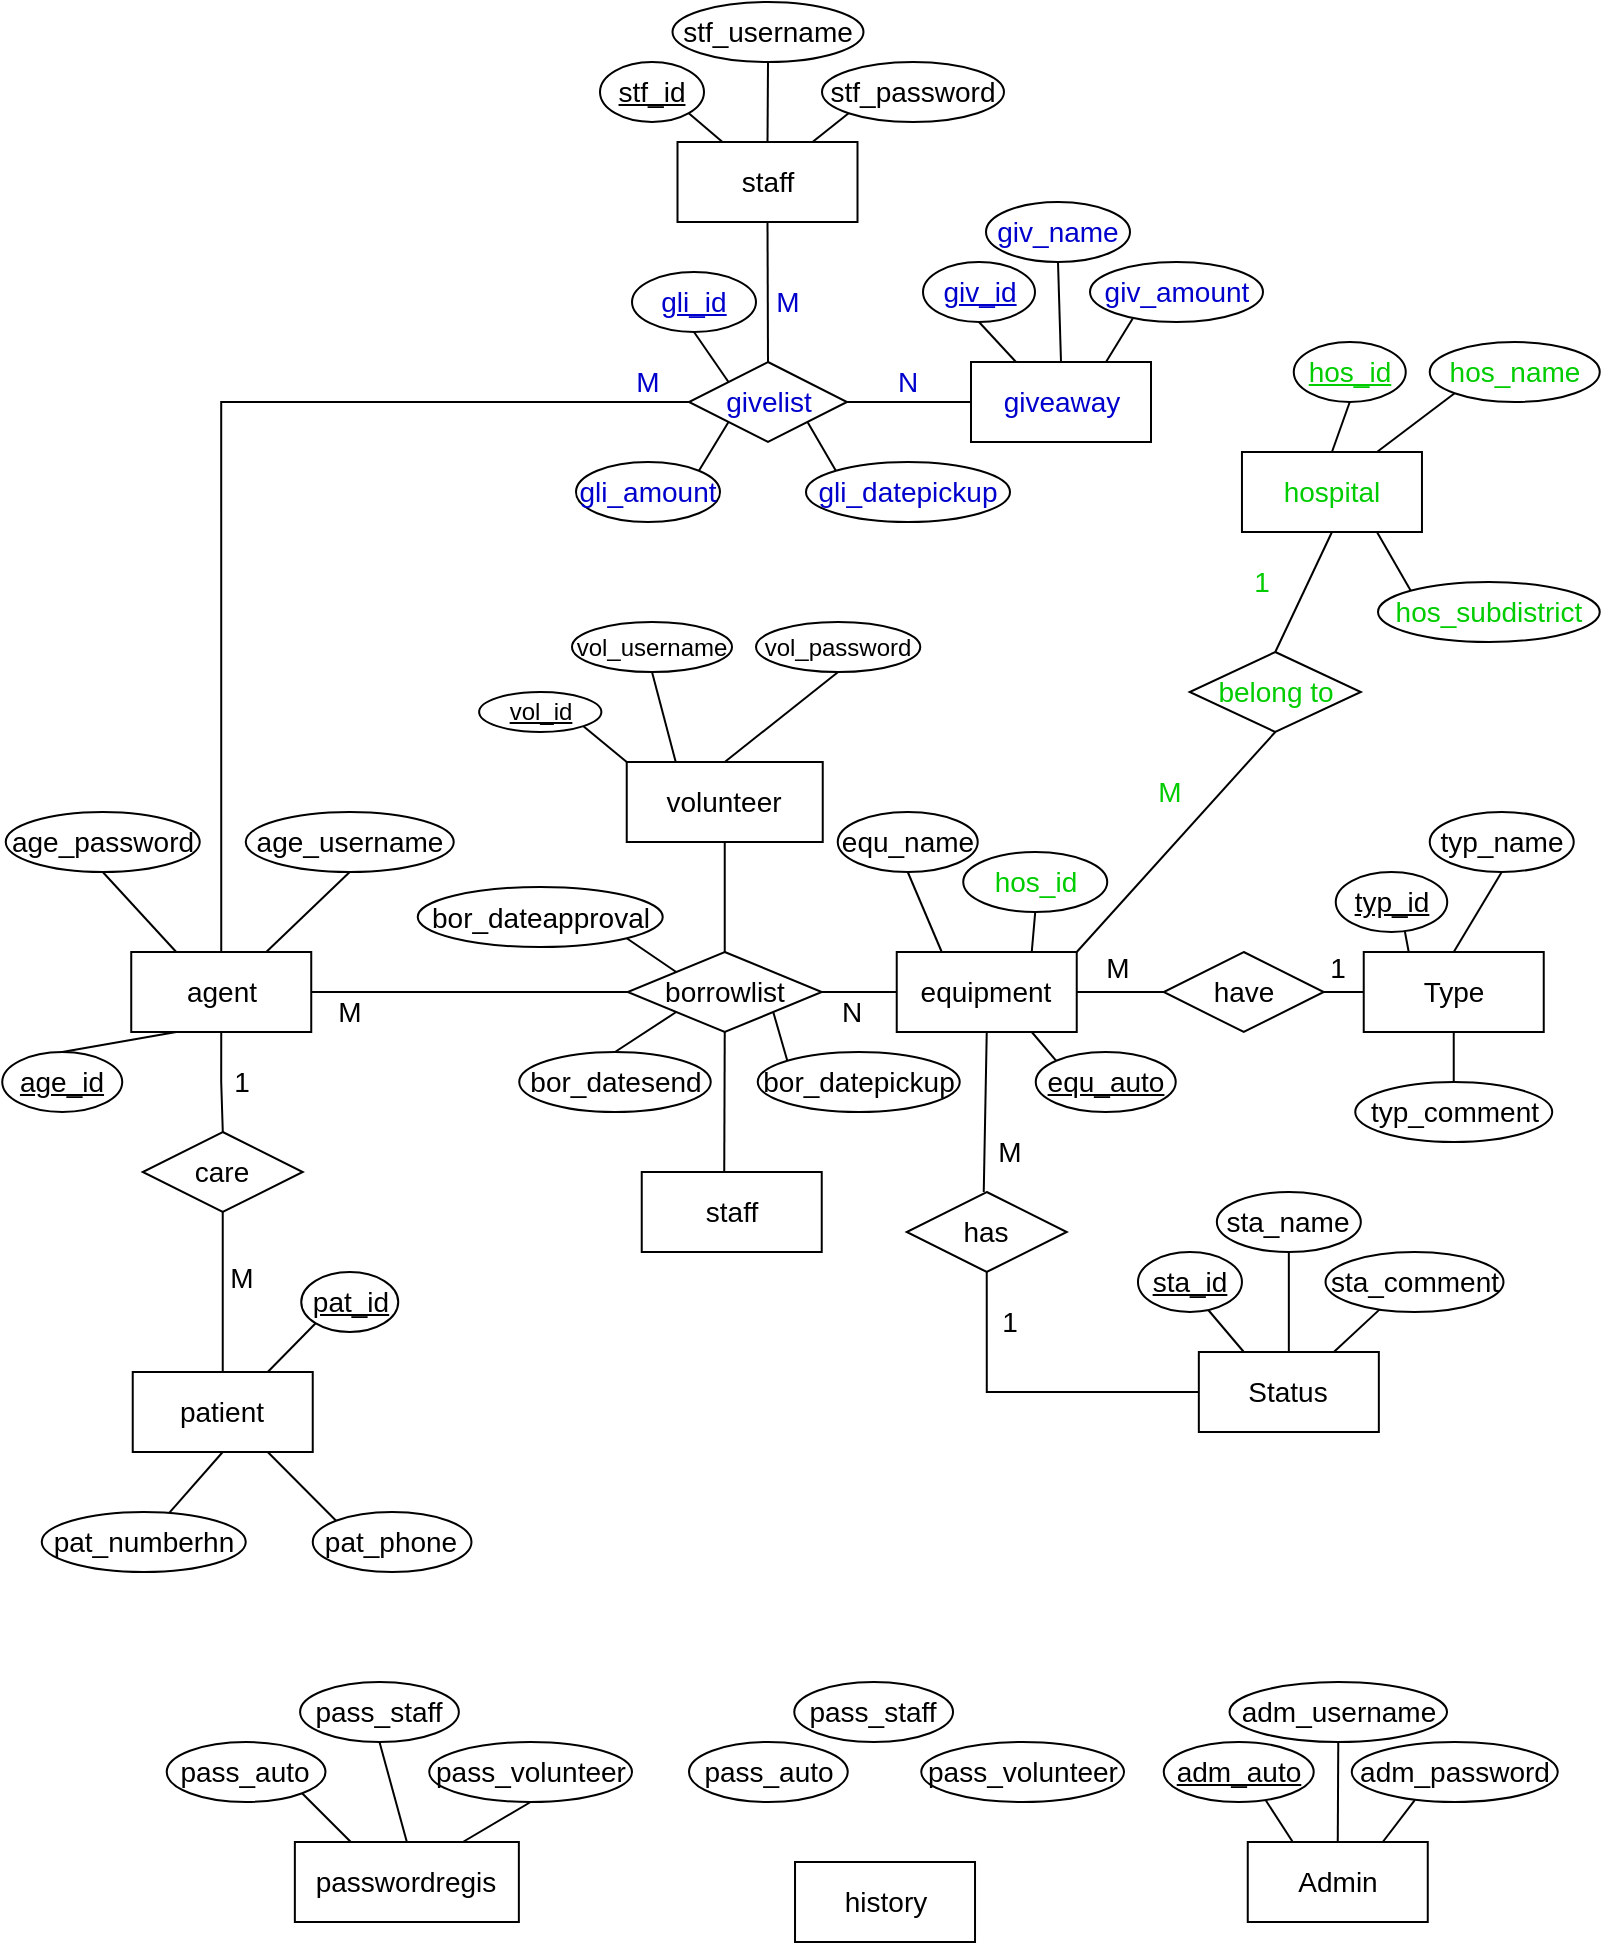 <mxfile version="26.0.6">
  <diagram name="Page-1" id="g4jFMcm0eVery6ui0c0K">
    <mxGraphModel dx="2514" dy="1354" grid="1" gridSize="10" guides="1" tooltips="1" connect="1" arrows="1" fold="1" page="1" pageScale="1" pageWidth="850" pageHeight="1100" math="0" shadow="0">
      <root>
        <mxCell id="0" />
        <mxCell id="1" parent="0" />
        <mxCell id="QGnAQyisiJ7Ppkhib9Jt-1" style="rounded=0;orthogonalLoop=1;jettySize=auto;html=1;exitX=0.75;exitY=1;exitDx=0;exitDy=0;entryX=0;entryY=0;entryDx=0;entryDy=0;endArrow=none;endFill=0;" edge="1" parent="1" source="QGnAQyisiJ7Ppkhib9Jt-3" target="QGnAQyisiJ7Ppkhib9Jt-78">
          <mxGeometry relative="1" as="geometry" />
        </mxCell>
        <mxCell id="QGnAQyisiJ7Ppkhib9Jt-2" style="rounded=0;orthogonalLoop=1;jettySize=auto;html=1;exitX=0.5;exitY=1;exitDx=0;exitDy=0;endArrow=none;endFill=0;" edge="1" parent="1" source="QGnAQyisiJ7Ppkhib9Jt-3" target="QGnAQyisiJ7Ppkhib9Jt-75">
          <mxGeometry relative="1" as="geometry" />
        </mxCell>
        <mxCell id="QGnAQyisiJ7Ppkhib9Jt-3" value="&lt;div style=&quot;font-size: 14px;&quot;&gt;&lt;font style=&quot;font-size: 14px;&quot;&gt;patient&lt;/font&gt;&lt;/div&gt;" style="rounded=0;whiteSpace=wrap;html=1;fontSize=14;" vertex="1" parent="1">
          <mxGeometry x="90.37" y="725" width="90" height="40" as="geometry" />
        </mxCell>
        <mxCell id="QGnAQyisiJ7Ppkhib9Jt-4" style="edgeStyle=orthogonalEdgeStyle;rounded=0;orthogonalLoop=1;jettySize=auto;html=1;exitX=0.5;exitY=1;exitDx=0;exitDy=0;endArrow=none;endFill=0;" edge="1" parent="1" source="QGnAQyisiJ7Ppkhib9Jt-5" target="QGnAQyisiJ7Ppkhib9Jt-7">
          <mxGeometry relative="1" as="geometry" />
        </mxCell>
        <mxCell id="QGnAQyisiJ7Ppkhib9Jt-5" value="&lt;div style=&quot;font-size: 14px;&quot;&gt;&lt;font style=&quot;font-size: 14px;&quot;&gt;agent&lt;/font&gt;&lt;/div&gt;" style="rounded=0;whiteSpace=wrap;html=1;fontSize=14;" vertex="1" parent="1">
          <mxGeometry x="89.62" y="515" width="90" height="40" as="geometry" />
        </mxCell>
        <mxCell id="QGnAQyisiJ7Ppkhib9Jt-6" style="edgeStyle=orthogonalEdgeStyle;rounded=0;orthogonalLoop=1;jettySize=auto;html=1;exitX=0.5;exitY=1;exitDx=0;exitDy=0;entryX=0.5;entryY=0;entryDx=0;entryDy=0;endArrow=none;endFill=0;" edge="1" parent="1" source="QGnAQyisiJ7Ppkhib9Jt-7" target="QGnAQyisiJ7Ppkhib9Jt-3">
          <mxGeometry relative="1" as="geometry" />
        </mxCell>
        <mxCell id="QGnAQyisiJ7Ppkhib9Jt-7" value="&lt;font style=&quot;font-size: 14px;&quot;&gt;care&lt;/font&gt;" style="rhombus;whiteSpace=wrap;html=1;fontSize=14;" vertex="1" parent="1">
          <mxGeometry x="95.37" y="605" width="80" height="40" as="geometry" />
        </mxCell>
        <mxCell id="QGnAQyisiJ7Ppkhib9Jt-8" value="&lt;div style=&quot;font-size: 14px;&quot;&gt;&lt;font style=&quot;font-size: 14px;&quot;&gt;equipment&lt;/font&gt;&lt;/div&gt;" style="rounded=0;whiteSpace=wrap;html=1;fontSize=14;" vertex="1" parent="1">
          <mxGeometry x="472.37" y="515" width="90" height="40" as="geometry" />
        </mxCell>
        <mxCell id="QGnAQyisiJ7Ppkhib9Jt-9" style="edgeStyle=orthogonalEdgeStyle;rounded=0;orthogonalLoop=1;jettySize=auto;html=1;exitX=0.5;exitY=0;exitDx=0;exitDy=0;endArrow=none;endFill=0;" edge="1" parent="1" source="QGnAQyisiJ7Ppkhib9Jt-10" target="QGnAQyisiJ7Ppkhib9Jt-110">
          <mxGeometry relative="1" as="geometry" />
        </mxCell>
        <mxCell id="QGnAQyisiJ7Ppkhib9Jt-10" value="borrowlist" style="rhombus;whiteSpace=wrap;html=1;fontSize=14;" vertex="1" parent="1">
          <mxGeometry x="337.87" y="515" width="97" height="40" as="geometry" />
        </mxCell>
        <mxCell id="QGnAQyisiJ7Ppkhib9Jt-11" value="" style="endArrow=none;html=1;rounded=0;exitX=1;exitY=0.5;exitDx=0;exitDy=0;endFill=0;entryX=0;entryY=0.5;entryDx=0;entryDy=0;fontSize=14;" edge="1" parent="1" source="QGnAQyisiJ7Ppkhib9Jt-5" target="QGnAQyisiJ7Ppkhib9Jt-10">
          <mxGeometry width="50" height="50" relative="1" as="geometry">
            <mxPoint x="554.87" y="545" as="sourcePoint" />
            <mxPoint x="326.87" y="535" as="targetPoint" />
          </mxGeometry>
        </mxCell>
        <mxCell id="QGnAQyisiJ7Ppkhib9Jt-12" value="" style="endArrow=none;html=1;rounded=0;exitX=1;exitY=0.5;exitDx=0;exitDy=0;entryX=0;entryY=0.5;entryDx=0;entryDy=0;fontSize=14;" edge="1" parent="1" source="QGnAQyisiJ7Ppkhib9Jt-10" target="QGnAQyisiJ7Ppkhib9Jt-8">
          <mxGeometry width="50" height="50" relative="1" as="geometry">
            <mxPoint x="484.87" y="545" as="sourcePoint" />
            <mxPoint x="534.87" y="495" as="targetPoint" />
          </mxGeometry>
        </mxCell>
        <mxCell id="QGnAQyisiJ7Ppkhib9Jt-13" value="&lt;font style=&quot;font-size: 14px;&quot;&gt;have&lt;/font&gt;" style="rhombus;whiteSpace=wrap;html=1;fontSize=14;" vertex="1" parent="1">
          <mxGeometry x="605.87" y="515" width="80" height="40" as="geometry" />
        </mxCell>
        <mxCell id="QGnAQyisiJ7Ppkhib9Jt-14" value="&lt;font style=&quot;font-size: 14px;&quot;&gt;Type&lt;/font&gt;" style="rounded=0;whiteSpace=wrap;html=1;fontSize=14;" vertex="1" parent="1">
          <mxGeometry x="705.87" y="515" width="90" height="40" as="geometry" />
        </mxCell>
        <mxCell id="QGnAQyisiJ7Ppkhib9Jt-15" value="" style="endArrow=none;html=1;rounded=0;exitX=1;exitY=0.5;exitDx=0;exitDy=0;entryX=0;entryY=0.5;entryDx=0;entryDy=0;fontSize=14;" edge="1" parent="1" source="QGnAQyisiJ7Ppkhib9Jt-8" target="QGnAQyisiJ7Ppkhib9Jt-13">
          <mxGeometry width="50" height="50" relative="1" as="geometry">
            <mxPoint x="854.87" y="615" as="sourcePoint" />
            <mxPoint x="904.87" y="565" as="targetPoint" />
          </mxGeometry>
        </mxCell>
        <mxCell id="QGnAQyisiJ7Ppkhib9Jt-16" value="&lt;font style=&quot;font-size: 14px;&quot;&gt;Status&lt;/font&gt;" style="rounded=0;whiteSpace=wrap;html=1;fontSize=14;" vertex="1" parent="1">
          <mxGeometry x="623.42" y="715" width="90" height="40" as="geometry" />
        </mxCell>
        <mxCell id="QGnAQyisiJ7Ppkhib9Jt-17" value="&lt;div style=&quot;font-size: 14px;&quot;&gt;&lt;font style=&quot;font-size: 14px;&quot;&gt;history&lt;/font&gt;&lt;/div&gt;" style="rounded=0;whiteSpace=wrap;html=1;fontSize=14;" vertex="1" parent="1">
          <mxGeometry x="421.51" y="970" width="90" height="40" as="geometry" />
        </mxCell>
        <mxCell id="QGnAQyisiJ7Ppkhib9Jt-18" value="" style="endArrow=none;html=1;rounded=0;entryX=0;entryY=0.5;entryDx=0;entryDy=0;exitX=1;exitY=0.5;exitDx=0;exitDy=0;fontSize=14;" edge="1" parent="1" source="QGnAQyisiJ7Ppkhib9Jt-13" target="QGnAQyisiJ7Ppkhib9Jt-14">
          <mxGeometry width="50" height="50" relative="1" as="geometry">
            <mxPoint x="692.87" y="532.5" as="sourcePoint" />
            <mxPoint x="732.87" y="602.5" as="targetPoint" />
          </mxGeometry>
        </mxCell>
        <mxCell id="QGnAQyisiJ7Ppkhib9Jt-19" value="M" style="text;html=1;align=center;verticalAlign=middle;whiteSpace=wrap;rounded=0;fontSize=14;" vertex="1" parent="1">
          <mxGeometry x="134.87" y="665" width="20" height="25" as="geometry" />
        </mxCell>
        <mxCell id="QGnAQyisiJ7Ppkhib9Jt-20" value="1" style="text;html=1;align=center;verticalAlign=middle;whiteSpace=wrap;rounded=0;fontSize=14;" vertex="1" parent="1">
          <mxGeometry x="134.87" y="570" width="20" height="20" as="geometry" />
        </mxCell>
        <mxCell id="QGnAQyisiJ7Ppkhib9Jt-21" value="M" style="text;html=1;align=center;verticalAlign=middle;whiteSpace=wrap;rounded=0;fontSize=14;" vertex="1" parent="1">
          <mxGeometry x="188.87" y="535" width="20" height="20" as="geometry" />
        </mxCell>
        <mxCell id="QGnAQyisiJ7Ppkhib9Jt-22" value="N" style="text;html=1;align=center;verticalAlign=middle;whiteSpace=wrap;rounded=0;fontSize=14;" vertex="1" parent="1">
          <mxGeometry x="439.87" y="535" width="20" height="20" as="geometry" />
        </mxCell>
        <mxCell id="QGnAQyisiJ7Ppkhib9Jt-23" value="M" style="text;html=1;align=center;verticalAlign=middle;whiteSpace=wrap;rounded=0;fontSize=14;fontColor=#0000CC;" vertex="1" parent="1">
          <mxGeometry x="408" y="180" width="20" height="20" as="geometry" />
        </mxCell>
        <mxCell id="QGnAQyisiJ7Ppkhib9Jt-24" value="M" style="text;html=1;align=center;verticalAlign=middle;whiteSpace=wrap;rounded=0;fontSize=14;" vertex="1" parent="1">
          <mxGeometry x="572.87" y="512.5" width="20" height="20" as="geometry" />
        </mxCell>
        <mxCell id="QGnAQyisiJ7Ppkhib9Jt-25" value="1" style="text;html=1;align=center;verticalAlign=middle;whiteSpace=wrap;rounded=0;fontSize=14;" vertex="1" parent="1">
          <mxGeometry x="682.87" y="512.5" width="20" height="20" as="geometry" />
        </mxCell>
        <mxCell id="QGnAQyisiJ7Ppkhib9Jt-26" value="" style="endArrow=none;html=1;rounded=0;exitX=0.75;exitY=0;exitDx=0;exitDy=0;entryX=0.5;entryY=1;entryDx=0;entryDy=0;fontSize=14;" edge="1" parent="1" source="QGnAQyisiJ7Ppkhib9Jt-5" target="QGnAQyisiJ7Ppkhib9Jt-48">
          <mxGeometry width="50" height="50" relative="1" as="geometry">
            <mxPoint x="271.87" y="555" as="sourcePoint" />
            <mxPoint x="86.87" y="395" as="targetPoint" />
          </mxGeometry>
        </mxCell>
        <mxCell id="QGnAQyisiJ7Ppkhib9Jt-27" value="" style="endArrow=none;html=1;rounded=0;exitX=0.75;exitY=1;exitDx=0;exitDy=0;entryX=0;entryY=0;entryDx=0;entryDy=0;fontSize=14;" edge="1" parent="1" source="QGnAQyisiJ7Ppkhib9Jt-8" target="QGnAQyisiJ7Ppkhib9Jt-97">
          <mxGeometry width="50" height="50" relative="1" as="geometry">
            <mxPoint x="574.87" y="535" as="sourcePoint" />
            <mxPoint x="477.62" y="490.55" as="targetPoint" />
          </mxGeometry>
        </mxCell>
        <mxCell id="QGnAQyisiJ7Ppkhib9Jt-28" value="" style="endArrow=none;html=1;rounded=0;exitX=0.25;exitY=0;exitDx=0;exitDy=0;entryX=0.619;entryY=0.984;entryDx=0;entryDy=0;entryPerimeter=0;fontSize=14;" edge="1" parent="1" source="QGnAQyisiJ7Ppkhib9Jt-14" target="QGnAQyisiJ7Ppkhib9Jt-67">
          <mxGeometry width="50" height="50" relative="1" as="geometry">
            <mxPoint x="594.87" y="512.5" as="sourcePoint" />
            <mxPoint x="719.87" y="442.5" as="targetPoint" />
          </mxGeometry>
        </mxCell>
        <mxCell id="QGnAQyisiJ7Ppkhib9Jt-29" value="" style="endArrow=none;html=1;rounded=0;exitX=0.5;exitY=1;exitDx=0;exitDy=0;entryX=0.5;entryY=0;entryDx=0;entryDy=0;fontSize=14;" edge="1" parent="1" source="QGnAQyisiJ7Ppkhib9Jt-14" target="QGnAQyisiJ7Ppkhib9Jt-68">
          <mxGeometry width="50" height="50" relative="1" as="geometry">
            <mxPoint x="597.87" y="552.5" as="sourcePoint" />
            <mxPoint x="797.87" y="452.5" as="targetPoint" />
          </mxGeometry>
        </mxCell>
        <mxCell id="QGnAQyisiJ7Ppkhib9Jt-30" value="" style="endArrow=none;html=1;rounded=0;exitX=0.25;exitY=0;exitDx=0;exitDy=0;entryX=0.676;entryY=0.967;entryDx=0;entryDy=0;entryPerimeter=0;fontSize=14;" edge="1" parent="1" source="QGnAQyisiJ7Ppkhib9Jt-16" target="QGnAQyisiJ7Ppkhib9Jt-71">
          <mxGeometry width="50" height="50" relative="1" as="geometry">
            <mxPoint x="487.98" y="545" as="sourcePoint" />
            <mxPoint x="622.98" y="615" as="targetPoint" />
          </mxGeometry>
        </mxCell>
        <mxCell id="QGnAQyisiJ7Ppkhib9Jt-31" value="&lt;div style=&quot;font-size: 14px;&quot;&gt;&lt;font style=&quot;font-size: 14px;&quot;&gt;giveaway&lt;/font&gt;&lt;/div&gt;" style="rounded=0;whiteSpace=wrap;html=1;fontSize=14;fontColor=#0000CC;" vertex="1" parent="1">
          <mxGeometry x="509.5" y="220" width="90" height="40" as="geometry" />
        </mxCell>
        <mxCell id="QGnAQyisiJ7Ppkhib9Jt-32" value="givelist" style="rhombus;whiteSpace=wrap;html=1;fontSize=14;fontColor=#0000CC;" vertex="1" parent="1">
          <mxGeometry x="368.5" y="220" width="79" height="40" as="geometry" />
        </mxCell>
        <mxCell id="QGnAQyisiJ7Ppkhib9Jt-33" value="" style="endArrow=none;html=1;rounded=0;entryX=0;entryY=0.5;entryDx=0;entryDy=0;exitX=1;exitY=0.5;exitDx=0;exitDy=0;fontSize=14;fontColor=#0000CC;" edge="1" parent="1" source="QGnAQyisiJ7Ppkhib9Jt-32" target="QGnAQyisiJ7Ppkhib9Jt-31">
          <mxGeometry width="50" height="50" relative="1" as="geometry">
            <mxPoint x="398" y="410" as="sourcePoint" />
            <mxPoint x="448" y="360" as="targetPoint" />
          </mxGeometry>
        </mxCell>
        <mxCell id="QGnAQyisiJ7Ppkhib9Jt-34" value="" style="endArrow=none;html=1;rounded=0;exitX=0.5;exitY=0;exitDx=0;exitDy=0;entryX=0;entryY=0.5;entryDx=0;entryDy=0;edgeStyle=orthogonalEdgeStyle;fontSize=14;fontColor=#0000FF;" edge="1" parent="1" source="QGnAQyisiJ7Ppkhib9Jt-5" target="QGnAQyisiJ7Ppkhib9Jt-32">
          <mxGeometry width="50" height="50" relative="1" as="geometry">
            <mxPoint x="428" y="400" as="sourcePoint" />
            <mxPoint x="478" y="350" as="targetPoint" />
          </mxGeometry>
        </mxCell>
        <mxCell id="QGnAQyisiJ7Ppkhib9Jt-35" value="M" style="text;html=1;align=center;verticalAlign=middle;whiteSpace=wrap;rounded=0;fontSize=14;fontColor=#0000CC;" vertex="1" parent="1">
          <mxGeometry x="338" y="220" width="20" height="20" as="geometry" />
        </mxCell>
        <mxCell id="QGnAQyisiJ7Ppkhib9Jt-36" value="N" style="text;html=1;align=center;verticalAlign=middle;whiteSpace=wrap;rounded=0;fontSize=14;fontColor=#0000CC;" vertex="1" parent="1">
          <mxGeometry x="468" y="220" width="20" height="20" as="geometry" />
        </mxCell>
        <mxCell id="QGnAQyisiJ7Ppkhib9Jt-37" value="" style="endArrow=none;html=1;rounded=0;entryX=0.309;entryY=0.944;entryDx=0;entryDy=0;entryPerimeter=0;exitX=0.75;exitY=0;exitDx=0;exitDy=0;fontSize=14;" edge="1" parent="1" source="QGnAQyisiJ7Ppkhib9Jt-16" target="QGnAQyisiJ7Ppkhib9Jt-72">
          <mxGeometry width="50" height="50" relative="1" as="geometry">
            <mxPoint x="697.98" y="655" as="sourcePoint" />
            <mxPoint x="712.98" y="615" as="targetPoint" />
          </mxGeometry>
        </mxCell>
        <mxCell id="QGnAQyisiJ7Ppkhib9Jt-38" value="" style="endArrow=none;html=1;rounded=0;exitX=0.25;exitY=0;exitDx=0;exitDy=0;entryX=0.5;entryY=1;entryDx=0;entryDy=0;fontSize=14;fontColor=#0000CC;" edge="1" parent="1" source="QGnAQyisiJ7Ppkhib9Jt-31" target="QGnAQyisiJ7Ppkhib9Jt-52">
          <mxGeometry width="50" height="50" relative="1" as="geometry">
            <mxPoint x="557" y="350" as="sourcePoint" />
            <mxPoint x="558.5" y="190" as="targetPoint" />
          </mxGeometry>
        </mxCell>
        <mxCell id="QGnAQyisiJ7Ppkhib9Jt-39" value="" style="endArrow=none;html=1;rounded=0;exitX=0.75;exitY=0;exitDx=0;exitDy=0;entryX=0.247;entryY=0.942;entryDx=0;entryDy=0;entryPerimeter=0;fontSize=14;fontColor=#0000CC;" edge="1" parent="1" source="QGnAQyisiJ7Ppkhib9Jt-31" target="QGnAQyisiJ7Ppkhib9Jt-51">
          <mxGeometry width="50" height="50" relative="1" as="geometry">
            <mxPoint x="590.5" y="220" as="sourcePoint" />
            <mxPoint x="660.5" y="180" as="targetPoint" />
          </mxGeometry>
        </mxCell>
        <mxCell id="QGnAQyisiJ7Ppkhib9Jt-40" value="&lt;div style=&quot;font-size: 14px;&quot;&gt;&lt;font style=&quot;font-size: 14px;&quot;&gt;Admin&lt;/font&gt;&lt;/div&gt;" style="rounded=0;whiteSpace=wrap;html=1;fontSize=14;" vertex="1" parent="1">
          <mxGeometry x="647.88" y="960" width="90" height="40" as="geometry" />
        </mxCell>
        <mxCell id="QGnAQyisiJ7Ppkhib9Jt-41" value="&lt;div style=&quot;font-size: 14px;&quot;&gt;&lt;font style=&quot;font-size: 14px;&quot;&gt;staff&lt;/font&gt;&lt;/div&gt;" style="rounded=0;whiteSpace=wrap;html=1;fontSize=14;" vertex="1" parent="1">
          <mxGeometry x="362.75" y="110" width="90" height="40" as="geometry" />
        </mxCell>
        <mxCell id="QGnAQyisiJ7Ppkhib9Jt-42" value="" style="endArrow=none;html=1;rounded=0;exitX=0.5;exitY=0;exitDx=0;exitDy=0;entryX=0.5;entryY=1;entryDx=0;entryDy=0;fontSize=14;" edge="1" parent="1" source="QGnAQyisiJ7Ppkhib9Jt-32" target="QGnAQyisiJ7Ppkhib9Jt-41">
          <mxGeometry width="50" height="50" relative="1" as="geometry">
            <mxPoint x="418" y="330" as="sourcePoint" />
            <mxPoint x="468" y="280" as="targetPoint" />
          </mxGeometry>
        </mxCell>
        <mxCell id="QGnAQyisiJ7Ppkhib9Jt-43" value="&lt;font style=&quot;font-size: 14px;&quot;&gt;has&lt;/font&gt;" style="rhombus;whiteSpace=wrap;html=1;fontSize=14;" vertex="1" parent="1">
          <mxGeometry x="477.37" y="635" width="80" height="40" as="geometry" />
        </mxCell>
        <mxCell id="QGnAQyisiJ7Ppkhib9Jt-44" value="" style="endArrow=none;html=1;rounded=0;exitX=0.5;exitY=1;exitDx=0;exitDy=0;entryX=0.5;entryY=0;entryDx=0;entryDy=0;fontSize=14;" edge="1" parent="1" source="QGnAQyisiJ7Ppkhib9Jt-8">
          <mxGeometry width="50" height="50" relative="1" as="geometry">
            <mxPoint x="434.87" y="655" as="sourcePoint" />
            <mxPoint x="515.87" y="635" as="targetPoint" />
          </mxGeometry>
        </mxCell>
        <mxCell id="QGnAQyisiJ7Ppkhib9Jt-45" value="" style="endArrow=none;html=1;rounded=0;exitX=0.5;exitY=1;exitDx=0;exitDy=0;entryX=0;entryY=0.5;entryDx=0;entryDy=0;edgeStyle=orthogonalEdgeStyle;fontSize=14;" edge="1" parent="1" source="QGnAQyisiJ7Ppkhib9Jt-43" target="QGnAQyisiJ7Ppkhib9Jt-16">
          <mxGeometry width="50" height="50" relative="1" as="geometry">
            <mxPoint x="471.87" y="645" as="sourcePoint" />
            <mxPoint x="521.87" y="595" as="targetPoint" />
          </mxGeometry>
        </mxCell>
        <mxCell id="QGnAQyisiJ7Ppkhib9Jt-46" value="M" style="text;html=1;align=center;verticalAlign=middle;whiteSpace=wrap;rounded=0;fontSize=14;" vertex="1" parent="1">
          <mxGeometry x="518.87" y="605" width="20" height="20" as="geometry" />
        </mxCell>
        <mxCell id="QGnAQyisiJ7Ppkhib9Jt-47" value="1" style="text;html=1;align=center;verticalAlign=middle;whiteSpace=wrap;rounded=0;fontSize=14;" vertex="1" parent="1">
          <mxGeometry x="518.87" y="690" width="20" height="20" as="geometry" />
        </mxCell>
        <mxCell id="QGnAQyisiJ7Ppkhib9Jt-48" value="&lt;font style=&quot;font-size: 14px;&quot;&gt;age_username&lt;/font&gt;" style="ellipse;whiteSpace=wrap;html=1;fontSize=14;" vertex="1" parent="1">
          <mxGeometry x="146.87" y="445" width="104" height="30" as="geometry" />
        </mxCell>
        <mxCell id="QGnAQyisiJ7Ppkhib9Jt-49" style="rounded=0;orthogonalLoop=1;jettySize=auto;html=1;exitX=0.5;exitY=0;exitDx=0;exitDy=0;entryX=0.25;entryY=1;entryDx=0;entryDy=0;endArrow=none;endFill=0;" edge="1" parent="1" source="QGnAQyisiJ7Ppkhib9Jt-50" target="QGnAQyisiJ7Ppkhib9Jt-5">
          <mxGeometry relative="1" as="geometry" />
        </mxCell>
        <mxCell id="QGnAQyisiJ7Ppkhib9Jt-50" value="&lt;font style=&quot;font-size: 14px;&quot;&gt;&lt;u&gt;age_id&lt;/u&gt;&lt;/font&gt;" style="ellipse;whiteSpace=wrap;html=1;fontSize=14;" vertex="1" parent="1">
          <mxGeometry x="25.12" y="565" width="60" height="30" as="geometry" />
        </mxCell>
        <mxCell id="QGnAQyisiJ7Ppkhib9Jt-51" value="&lt;font style=&quot;font-size: 14px;&quot;&gt;giv_amount&lt;/font&gt;" style="ellipse;whiteSpace=wrap;html=1;fontSize=14;fontColor=#0000CC;" vertex="1" parent="1">
          <mxGeometry x="569" y="170" width="86.5" height="30" as="geometry" />
        </mxCell>
        <mxCell id="QGnAQyisiJ7Ppkhib9Jt-52" value="&lt;font style=&quot;font-size: 14px;&quot;&gt;&lt;u&gt;giv_id&lt;/u&gt;&lt;/font&gt;" style="ellipse;whiteSpace=wrap;html=1;fontSize=14;fontColor=#0000CC;" vertex="1" parent="1">
          <mxGeometry x="485.5" y="170" width="56" height="30" as="geometry" />
        </mxCell>
        <mxCell id="QGnAQyisiJ7Ppkhib9Jt-53" value="&lt;font style=&quot;font-size: 14px;&quot;&gt;giv_name&lt;/font&gt;" style="ellipse;whiteSpace=wrap;html=1;fontSize=14;fontColor=#0000CC;" vertex="1" parent="1">
          <mxGeometry x="517" y="140" width="72" height="30" as="geometry" />
        </mxCell>
        <mxCell id="QGnAQyisiJ7Ppkhib9Jt-54" value="" style="endArrow=none;html=1;rounded=0;exitX=0.5;exitY=0;exitDx=0;exitDy=0;entryX=0.5;entryY=1;entryDx=0;entryDy=0;fontSize=14;" edge="1" parent="1" source="QGnAQyisiJ7Ppkhib9Jt-31" target="QGnAQyisiJ7Ppkhib9Jt-53">
          <mxGeometry width="50" height="50" relative="1" as="geometry">
            <mxPoint x="629.5" y="220" as="sourcePoint" />
            <mxPoint x="652.5" y="183" as="targetPoint" />
          </mxGeometry>
        </mxCell>
        <mxCell id="QGnAQyisiJ7Ppkhib9Jt-55" style="rounded=0;orthogonalLoop=1;jettySize=auto;html=1;exitX=0.5;exitY=1;exitDx=0;exitDy=0;entryX=0.25;entryY=0;entryDx=0;entryDy=0;endArrow=none;endFill=0;" edge="1" parent="1" source="QGnAQyisiJ7Ppkhib9Jt-56" target="QGnAQyisiJ7Ppkhib9Jt-5">
          <mxGeometry relative="1" as="geometry" />
        </mxCell>
        <mxCell id="QGnAQyisiJ7Ppkhib9Jt-56" value="&lt;font style=&quot;font-size: 14px;&quot;&gt;age_password&lt;/font&gt;" style="ellipse;whiteSpace=wrap;html=1;fontSize=14;" vertex="1" parent="1">
          <mxGeometry x="26.87" y="445" width="97" height="30" as="geometry" />
        </mxCell>
        <mxCell id="QGnAQyisiJ7Ppkhib9Jt-57" value="&lt;font style=&quot;font-size: 14px;&quot;&gt;stf_password&lt;/font&gt;" style="ellipse;whiteSpace=wrap;html=1;fontSize=14;" vertex="1" parent="1">
          <mxGeometry x="435" y="70" width="91" height="30" as="geometry" />
        </mxCell>
        <mxCell id="QGnAQyisiJ7Ppkhib9Jt-58" value="&lt;font style=&quot;font-size: 14px;&quot;&gt;&lt;u&gt;stf_id&lt;/u&gt;&lt;/font&gt;" style="ellipse;whiteSpace=wrap;html=1;fontSize=14;" vertex="1" parent="1">
          <mxGeometry x="324" y="70" width="52" height="30" as="geometry" />
        </mxCell>
        <mxCell id="QGnAQyisiJ7Ppkhib9Jt-59" value="&lt;font style=&quot;font-size: 14px;&quot;&gt;stf_username&lt;/font&gt;" style="ellipse;whiteSpace=wrap;html=1;fontSize=14;" vertex="1" parent="1">
          <mxGeometry x="360.25" y="40" width="95.5" height="30" as="geometry" />
        </mxCell>
        <mxCell id="QGnAQyisiJ7Ppkhib9Jt-60" value="" style="endArrow=none;html=1;rounded=0;exitX=0.75;exitY=0;exitDx=0;exitDy=0;entryX=0;entryY=1;entryDx=0;entryDy=0;fontSize=14;" edge="1" parent="1" source="QGnAQyisiJ7Ppkhib9Jt-41" target="QGnAQyisiJ7Ppkhib9Jt-57">
          <mxGeometry width="50" height="50" relative="1" as="geometry">
            <mxPoint x="423" y="110" as="sourcePoint" />
            <mxPoint x="473" y="60" as="targetPoint" />
          </mxGeometry>
        </mxCell>
        <mxCell id="QGnAQyisiJ7Ppkhib9Jt-61" value="" style="endArrow=none;html=1;rounded=0;exitX=0.5;exitY=0;exitDx=0;exitDy=0;entryX=0.5;entryY=1;entryDx=0;entryDy=0;fontSize=14;" edge="1" parent="1" source="QGnAQyisiJ7Ppkhib9Jt-41" target="QGnAQyisiJ7Ppkhib9Jt-59">
          <mxGeometry width="50" height="50" relative="1" as="geometry">
            <mxPoint x="448" y="120" as="sourcePoint" />
            <mxPoint x="491" y="83" as="targetPoint" />
          </mxGeometry>
        </mxCell>
        <mxCell id="QGnAQyisiJ7Ppkhib9Jt-62" value="" style="endArrow=none;html=1;rounded=0;exitX=0.25;exitY=0;exitDx=0;exitDy=0;entryX=1;entryY=1;entryDx=0;entryDy=0;fontSize=14;" edge="1" parent="1" source="QGnAQyisiJ7Ppkhib9Jt-41" target="QGnAQyisiJ7Ppkhib9Jt-58">
          <mxGeometry width="50" height="50" relative="1" as="geometry">
            <mxPoint x="418" y="120" as="sourcePoint" />
            <mxPoint x="438" y="50" as="targetPoint" />
          </mxGeometry>
        </mxCell>
        <mxCell id="QGnAQyisiJ7Ppkhib9Jt-63" value="&lt;font color=&quot;#00cc00&quot; style=&quot;font-size: 14px;&quot;&gt;hos_id&lt;/font&gt;" style="ellipse;whiteSpace=wrap;html=1;fontSize=14;" vertex="1" parent="1">
          <mxGeometry x="505.62" y="465" width="72" height="30" as="geometry" />
        </mxCell>
        <mxCell id="QGnAQyisiJ7Ppkhib9Jt-64" value="&lt;font style=&quot;font-size: 14px;&quot;&gt;equ_name&lt;/font&gt;" style="ellipse;whiteSpace=wrap;html=1;fontSize=14;" vertex="1" parent="1">
          <mxGeometry x="442.87" y="445" width="70" height="30" as="geometry" />
        </mxCell>
        <mxCell id="QGnAQyisiJ7Ppkhib9Jt-65" value="" style="endArrow=none;html=1;rounded=0;exitX=0.25;exitY=0;exitDx=0;exitDy=0;entryX=0.5;entryY=1;entryDx=0;entryDy=0;fontSize=14;" edge="1" parent="1" source="QGnAQyisiJ7Ppkhib9Jt-8" target="QGnAQyisiJ7Ppkhib9Jt-64">
          <mxGeometry width="50" height="50" relative="1" as="geometry">
            <mxPoint x="511.87" y="475" as="sourcePoint" />
            <mxPoint x="495.87" y="455" as="targetPoint" />
          </mxGeometry>
        </mxCell>
        <mxCell id="QGnAQyisiJ7Ppkhib9Jt-66" value="" style="endArrow=none;html=1;rounded=0;exitX=0.75;exitY=0;exitDx=0;exitDy=0;entryX=0.5;entryY=1;entryDx=0;entryDy=0;fontSize=14;" edge="1" parent="1" source="QGnAQyisiJ7Ppkhib9Jt-8" target="QGnAQyisiJ7Ppkhib9Jt-63">
          <mxGeometry width="50" height="50" relative="1" as="geometry">
            <mxPoint x="541.87" y="475" as="sourcePoint" />
            <mxPoint x="551.87" y="416" as="targetPoint" />
          </mxGeometry>
        </mxCell>
        <mxCell id="QGnAQyisiJ7Ppkhib9Jt-67" value="&lt;font style=&quot;font-size: 14px;&quot;&gt;&lt;u&gt;typ_id&lt;/u&gt;&lt;/font&gt;" style="ellipse;whiteSpace=wrap;html=1;fontSize=14;" vertex="1" parent="1">
          <mxGeometry x="691.87" y="475" width="55.75" height="30" as="geometry" />
        </mxCell>
        <mxCell id="QGnAQyisiJ7Ppkhib9Jt-68" value="&lt;font style=&quot;font-size: 14px;&quot;&gt;typ_comment&lt;/font&gt;" style="ellipse;whiteSpace=wrap;html=1;fontSize=14;" vertex="1" parent="1">
          <mxGeometry x="701.62" y="580" width="98.5" height="30" as="geometry" />
        </mxCell>
        <mxCell id="QGnAQyisiJ7Ppkhib9Jt-69" value="&lt;font style=&quot;font-size: 14px;&quot;&gt;typ_name&lt;/font&gt;" style="ellipse;whiteSpace=wrap;html=1;fontSize=14;" vertex="1" parent="1">
          <mxGeometry x="738.87" y="445" width="72" height="30" as="geometry" />
        </mxCell>
        <mxCell id="QGnAQyisiJ7Ppkhib9Jt-70" value="" style="endArrow=none;html=1;rounded=0;exitX=0.5;exitY=0;exitDx=0;exitDy=0;entryX=0.5;entryY=1;entryDx=0;entryDy=0;fontSize=14;" edge="1" parent="1" source="QGnAQyisiJ7Ppkhib9Jt-14" target="QGnAQyisiJ7Ppkhib9Jt-69">
          <mxGeometry width="50" height="50" relative="1" as="geometry">
            <mxPoint x="788.87" y="472.5" as="sourcePoint" />
            <mxPoint x="807.87" y="432.5" as="targetPoint" />
          </mxGeometry>
        </mxCell>
        <mxCell id="QGnAQyisiJ7Ppkhib9Jt-71" value="&lt;font style=&quot;font-size: 14px;&quot;&gt;&lt;u&gt;sta_id&lt;/u&gt;&lt;/font&gt;" style="ellipse;whiteSpace=wrap;html=1;fontSize=14;" vertex="1" parent="1">
          <mxGeometry x="592.98" y="665" width="52" height="30" as="geometry" />
        </mxCell>
        <mxCell id="QGnAQyisiJ7Ppkhib9Jt-72" value="&lt;font style=&quot;font-size: 14px;&quot;&gt;sta_comment&lt;/font&gt;" style="ellipse;whiteSpace=wrap;html=1;fontSize=14;" vertex="1" parent="1">
          <mxGeometry x="686.76" y="665" width="89" height="30" as="geometry" />
        </mxCell>
        <mxCell id="QGnAQyisiJ7Ppkhib9Jt-73" value="&lt;font style=&quot;font-size: 14px;&quot;&gt;sta_name&lt;/font&gt;" style="ellipse;whiteSpace=wrap;html=1;fontSize=14;" vertex="1" parent="1">
          <mxGeometry x="632.42" y="635" width="72" height="30" as="geometry" />
        </mxCell>
        <mxCell id="QGnAQyisiJ7Ppkhib9Jt-74" value="" style="endArrow=none;html=1;rounded=0;entryX=0.5;entryY=1;entryDx=0;entryDy=0;exitX=0.5;exitY=0;exitDx=0;exitDy=0;fontSize=14;" edge="1" parent="1" source="QGnAQyisiJ7Ppkhib9Jt-16" target="QGnAQyisiJ7Ppkhib9Jt-73">
          <mxGeometry width="50" height="50" relative="1" as="geometry">
            <mxPoint x="667.98" y="655" as="sourcePoint" />
            <mxPoint x="713.98" y="615" as="targetPoint" />
          </mxGeometry>
        </mxCell>
        <mxCell id="QGnAQyisiJ7Ppkhib9Jt-75" value="&lt;font style=&quot;font-size: 14px;&quot;&gt;pat_numberhn&lt;/font&gt;" style="ellipse;whiteSpace=wrap;html=1;fontSize=14;" vertex="1" parent="1">
          <mxGeometry x="44.87" y="795" width="102" height="30" as="geometry" />
        </mxCell>
        <mxCell id="QGnAQyisiJ7Ppkhib9Jt-76" style="rounded=0;orthogonalLoop=1;jettySize=auto;html=1;exitX=0;exitY=1;exitDx=0;exitDy=0;entryX=0.75;entryY=0;entryDx=0;entryDy=0;endArrow=none;endFill=0;" edge="1" parent="1" source="QGnAQyisiJ7Ppkhib9Jt-77" target="QGnAQyisiJ7Ppkhib9Jt-3">
          <mxGeometry relative="1" as="geometry" />
        </mxCell>
        <mxCell id="QGnAQyisiJ7Ppkhib9Jt-77" value="&lt;font style=&quot;font-size: 14px;&quot;&gt;&lt;u&gt;pat_id&lt;/u&gt;&lt;/font&gt;" style="ellipse;whiteSpace=wrap;html=1;fontSize=14;" vertex="1" parent="1">
          <mxGeometry x="174.62" y="675" width="48.5" height="30" as="geometry" />
        </mxCell>
        <mxCell id="QGnAQyisiJ7Ppkhib9Jt-78" value="&lt;font style=&quot;font-size: 14px;&quot;&gt;pat_phone&lt;/font&gt;" style="ellipse;whiteSpace=wrap;html=1;fontSize=14;" vertex="1" parent="1">
          <mxGeometry x="180.37" y="795" width="79.38" height="30" as="geometry" />
        </mxCell>
        <mxCell id="QGnAQyisiJ7Ppkhib9Jt-79" value="&lt;font style=&quot;font-size: 14px;&quot;&gt;bor_datepickup&lt;/font&gt;" style="ellipse;whiteSpace=wrap;html=1;fontSize=14;" vertex="1" parent="1">
          <mxGeometry x="402.87" y="565" width="101" height="30" as="geometry" />
        </mxCell>
        <mxCell id="QGnAQyisiJ7Ppkhib9Jt-80" value="" style="endArrow=none;html=1;rounded=0;exitX=0;exitY=0;exitDx=0;exitDy=0;entryX=1;entryY=1;entryDx=0;entryDy=0;fontSize=14;" edge="1" parent="1" source="QGnAQyisiJ7Ppkhib9Jt-79" target="QGnAQyisiJ7Ppkhib9Jt-10">
          <mxGeometry width="50" height="50" relative="1" as="geometry">
            <mxPoint x="400.87" y="495" as="sourcePoint" />
            <mxPoint x="384.87" y="522" as="targetPoint" />
          </mxGeometry>
        </mxCell>
        <mxCell id="QGnAQyisiJ7Ppkhib9Jt-81" value="&lt;font style=&quot;font-size: 14px;&quot;&gt;&lt;u&gt;adm_auto&lt;/u&gt;&lt;/font&gt;" style="ellipse;whiteSpace=wrap;html=1;fontSize=14;" vertex="1" parent="1">
          <mxGeometry x="605.87" y="910" width="75" height="30" as="geometry" />
        </mxCell>
        <mxCell id="QGnAQyisiJ7Ppkhib9Jt-82" value="&lt;font style=&quot;font-size: 14px;&quot;&gt;adm_password&lt;/font&gt;" style="ellipse;whiteSpace=wrap;html=1;fontSize=14;" vertex="1" parent="1">
          <mxGeometry x="699.87" y="910" width="103" height="30" as="geometry" />
        </mxCell>
        <mxCell id="QGnAQyisiJ7Ppkhib9Jt-83" value="&lt;font style=&quot;font-size: 14px;&quot;&gt;adm_username&lt;/font&gt;" style="ellipse;whiteSpace=wrap;html=1;fontSize=14;" vertex="1" parent="1">
          <mxGeometry x="638.76" y="880" width="108.75" height="30" as="geometry" />
        </mxCell>
        <mxCell id="QGnAQyisiJ7Ppkhib9Jt-84" value="" style="endArrow=none;html=1;rounded=0;exitX=0.25;exitY=0;exitDx=0;exitDy=0;entryX=0.681;entryY=0.976;entryDx=0;entryDy=0;entryPerimeter=0;fontSize=14;" edge="1" parent="1" source="QGnAQyisiJ7Ppkhib9Jt-40" target="QGnAQyisiJ7Ppkhib9Jt-81">
          <mxGeometry width="50" height="50" relative="1" as="geometry">
            <mxPoint x="496.12" y="840" as="sourcePoint" />
            <mxPoint x="546.12" y="790" as="targetPoint" />
          </mxGeometry>
        </mxCell>
        <mxCell id="QGnAQyisiJ7Ppkhib9Jt-85" value="" style="endArrow=none;html=1;rounded=0;exitX=0.5;exitY=0;exitDx=0;exitDy=0;entryX=0.5;entryY=1;entryDx=0;entryDy=0;fontSize=14;" edge="1" parent="1" source="QGnAQyisiJ7Ppkhib9Jt-40" target="QGnAQyisiJ7Ppkhib9Jt-83">
          <mxGeometry width="50" height="50" relative="1" as="geometry">
            <mxPoint x="496.12" y="840" as="sourcePoint" />
            <mxPoint x="546.12" y="790" as="targetPoint" />
          </mxGeometry>
        </mxCell>
        <mxCell id="QGnAQyisiJ7Ppkhib9Jt-86" value="" style="endArrow=none;html=1;rounded=0;exitX=0.75;exitY=0;exitDx=0;exitDy=0;entryX=0.306;entryY=0.969;entryDx=0;entryDy=0;entryPerimeter=0;fontSize=14;" edge="1" parent="1" source="QGnAQyisiJ7Ppkhib9Jt-40" target="QGnAQyisiJ7Ppkhib9Jt-82">
          <mxGeometry width="50" height="50" relative="1" as="geometry">
            <mxPoint x="496.12" y="840" as="sourcePoint" />
            <mxPoint x="546.12" y="790" as="targetPoint" />
          </mxGeometry>
        </mxCell>
        <mxCell id="QGnAQyisiJ7Ppkhib9Jt-87" value="&lt;font style=&quot;font-size: 14px;&quot;&gt;gli_datepickup&lt;/font&gt;" style="ellipse;whiteSpace=wrap;html=1;fontSize=14;fontColor=#0000CC;" vertex="1" parent="1">
          <mxGeometry x="427" y="270" width="102" height="30" as="geometry" />
        </mxCell>
        <mxCell id="QGnAQyisiJ7Ppkhib9Jt-88" value="&lt;font style=&quot;font-size: 14px;&quot;&gt;gli_amount&lt;/font&gt;" style="ellipse;whiteSpace=wrap;html=1;fontSize=14;fontColor=#0000CC;" vertex="1" parent="1">
          <mxGeometry x="312" y="270" width="72" height="30" as="geometry" />
        </mxCell>
        <mxCell id="QGnAQyisiJ7Ppkhib9Jt-89" value="&lt;font style=&quot;font-size: 14px;&quot;&gt;&lt;u&gt;gli_id&lt;/u&gt;&lt;/font&gt;" style="ellipse;whiteSpace=wrap;html=1;fontSize=14;fontColor=#0000CC;" vertex="1" parent="1">
          <mxGeometry x="340" y="175" width="62" height="30" as="geometry" />
        </mxCell>
        <mxCell id="QGnAQyisiJ7Ppkhib9Jt-90" value="" style="endArrow=none;html=1;rounded=0;exitX=0;exitY=0;exitDx=0;exitDy=0;entryX=1;entryY=1;entryDx=0;entryDy=0;fontSize=14;fontColor=#0000CC;" edge="1" parent="1" source="QGnAQyisiJ7Ppkhib9Jt-87" target="QGnAQyisiJ7Ppkhib9Jt-32">
          <mxGeometry width="50" height="50" relative="1" as="geometry">
            <mxPoint x="473" y="285" as="sourcePoint" />
            <mxPoint x="427" y="255" as="targetPoint" />
          </mxGeometry>
        </mxCell>
        <mxCell id="QGnAQyisiJ7Ppkhib9Jt-91" value="" style="endArrow=none;html=1;rounded=0;exitX=0;exitY=0;exitDx=0;exitDy=0;entryX=0.5;entryY=1;entryDx=0;entryDy=0;fontSize=14;fontColor=#0000CC;" edge="1" parent="1" source="QGnAQyisiJ7Ppkhib9Jt-32" target="QGnAQyisiJ7Ppkhib9Jt-89">
          <mxGeometry width="50" height="50" relative="1" as="geometry">
            <mxPoint x="387" y="225" as="sourcePoint" />
            <mxPoint x="341" y="195" as="targetPoint" />
          </mxGeometry>
        </mxCell>
        <mxCell id="QGnAQyisiJ7Ppkhib9Jt-92" value="" style="endArrow=none;html=1;rounded=0;exitX=1;exitY=0;exitDx=0;exitDy=0;entryX=0;entryY=1;entryDx=0;entryDy=0;fontSize=14;fontColor=#0000CC;" edge="1" parent="1" source="QGnAQyisiJ7Ppkhib9Jt-88" target="QGnAQyisiJ7Ppkhib9Jt-32">
          <mxGeometry width="50" height="50" relative="1" as="geometry">
            <mxPoint x="449" y="286" as="sourcePoint" />
            <mxPoint x="438" y="265" as="targetPoint" />
          </mxGeometry>
        </mxCell>
        <mxCell id="QGnAQyisiJ7Ppkhib9Jt-93" value="&lt;div style=&quot;font-size: 14px;&quot;&gt;&lt;font style=&quot;font-size: 14px;&quot;&gt;staff&lt;/font&gt;&lt;/div&gt;" style="rounded=0;whiteSpace=wrap;html=1;fontSize=14;" vertex="1" parent="1">
          <mxGeometry x="344.87" y="625" width="90" height="40" as="geometry" />
        </mxCell>
        <mxCell id="QGnAQyisiJ7Ppkhib9Jt-94" value="" style="endArrow=none;html=1;rounded=0;exitX=0.5;exitY=0;exitDx=0;exitDy=0;entryX=0.5;entryY=1;entryDx=0;entryDy=0;fontSize=14;" edge="1" parent="1" target="QGnAQyisiJ7Ppkhib9Jt-10">
          <mxGeometry width="50" height="50" relative="1" as="geometry">
            <mxPoint x="386.12" y="625" as="sourcePoint" />
            <mxPoint x="407.87" y="560" as="targetPoint" />
          </mxGeometry>
        </mxCell>
        <mxCell id="QGnAQyisiJ7Ppkhib9Jt-95" value="&lt;font style=&quot;font-size: 14px;&quot;&gt;hospital&lt;/font&gt;" style="rounded=0;whiteSpace=wrap;html=1;fontSize=14;fontColor=#00CC00;" vertex="1" parent="1">
          <mxGeometry x="644.98" y="265" width="90" height="40" as="geometry" />
        </mxCell>
        <mxCell id="QGnAQyisiJ7Ppkhib9Jt-96" value="" style="endArrow=none;html=1;rounded=0;entryX=0.5;entryY=1;entryDx=0;entryDy=0;fontSize=14;exitX=0.5;exitY=0;exitDx=0;exitDy=0;" edge="1" parent="1" source="QGnAQyisiJ7Ppkhib9Jt-102" target="QGnAQyisiJ7Ppkhib9Jt-95">
          <mxGeometry width="50" height="50" relative="1" as="geometry">
            <mxPoint x="638" y="330" as="sourcePoint" />
            <mxPoint x="641" y="307.5" as="targetPoint" />
          </mxGeometry>
        </mxCell>
        <mxCell id="QGnAQyisiJ7Ppkhib9Jt-97" value="&lt;font style=&quot;font-size: 14px;&quot;&gt;&lt;u&gt;equ_auto&lt;/u&gt;&lt;/font&gt;" style="ellipse;whiteSpace=wrap;html=1;fontSize=14;" vertex="1" parent="1">
          <mxGeometry x="541.87" y="565" width="70" height="30" as="geometry" />
        </mxCell>
        <mxCell id="QGnAQyisiJ7Ppkhib9Jt-98" value="&lt;span style=&quot;font-size: 14px;&quot;&gt;&lt;u&gt;hos_id&lt;/u&gt;&lt;/span&gt;" style="ellipse;whiteSpace=wrap;html=1;fontSize=14;fontColor=#00CC00;" vertex="1" parent="1">
          <mxGeometry x="670.88" y="210" width="56" height="30" as="geometry" />
        </mxCell>
        <mxCell id="QGnAQyisiJ7Ppkhib9Jt-99" value="&lt;font style=&quot;font-size: 14px;&quot;&gt;hos_name&lt;/font&gt;" style="ellipse;whiteSpace=wrap;html=1;fontSize=14;fontColor=#00CC00;" vertex="1" parent="1">
          <mxGeometry x="738.87" y="210" width="85" height="30" as="geometry" />
        </mxCell>
        <mxCell id="QGnAQyisiJ7Ppkhib9Jt-100" value="" style="endArrow=none;html=1;rounded=0;exitX=0.5;exitY=0;exitDx=0;exitDy=0;entryX=0.5;entryY=1;entryDx=0;entryDy=0;fontSize=14;fontColor=#00CC00;" edge="1" parent="1" source="QGnAQyisiJ7Ppkhib9Jt-95" target="QGnAQyisiJ7Ppkhib9Jt-98">
          <mxGeometry width="50" height="50" relative="1" as="geometry">
            <mxPoint x="587" y="230" as="sourcePoint" />
            <mxPoint x="600" y="208" as="targetPoint" />
          </mxGeometry>
        </mxCell>
        <mxCell id="QGnAQyisiJ7Ppkhib9Jt-101" value="" style="endArrow=none;html=1;rounded=0;exitX=0.75;exitY=0;exitDx=0;exitDy=0;entryX=0;entryY=1;entryDx=0;entryDy=0;fontSize=14;fontColor=#00CC00;" edge="1" parent="1" source="QGnAQyisiJ7Ppkhib9Jt-95" target="QGnAQyisiJ7Ppkhib9Jt-99">
          <mxGeometry width="50" height="50" relative="1" as="geometry">
            <mxPoint x="597" y="240" as="sourcePoint" />
            <mxPoint x="610" y="218" as="targetPoint" />
          </mxGeometry>
        </mxCell>
        <mxCell id="QGnAQyisiJ7Ppkhib9Jt-102" value="&lt;font style=&quot;font-size: 14px;&quot;&gt;belong to&lt;/font&gt;" style="rhombus;whiteSpace=wrap;html=1;fontSize=14;fontColor=#00CC00;" vertex="1" parent="1">
          <mxGeometry x="618.86" y="365" width="85.56" height="40" as="geometry" />
        </mxCell>
        <mxCell id="QGnAQyisiJ7Ppkhib9Jt-103" value="" style="endArrow=none;html=1;rounded=0;entryX=0.5;entryY=1;entryDx=0;entryDy=0;fontSize=14;exitX=1;exitY=0;exitDx=0;exitDy=0;" edge="1" parent="1" source="QGnAQyisiJ7Ppkhib9Jt-8" target="QGnAQyisiJ7Ppkhib9Jt-102">
          <mxGeometry width="50" height="50" relative="1" as="geometry">
            <mxPoint x="580" y="410" as="sourcePoint" />
            <mxPoint x="686" y="310" as="targetPoint" />
          </mxGeometry>
        </mxCell>
        <mxCell id="QGnAQyisiJ7Ppkhib9Jt-104" style="rounded=0;orthogonalLoop=1;jettySize=auto;html=1;exitX=0.5;exitY=0;exitDx=0;exitDy=0;entryX=0;entryY=1;entryDx=0;entryDy=0;endArrow=none;endFill=0;" edge="1" parent="1" source="QGnAQyisiJ7Ppkhib9Jt-105" target="QGnAQyisiJ7Ppkhib9Jt-10">
          <mxGeometry relative="1" as="geometry" />
        </mxCell>
        <mxCell id="QGnAQyisiJ7Ppkhib9Jt-105" value="bor_datesend" style="ellipse;whiteSpace=wrap;html=1;fontSize=14;" vertex="1" parent="1">
          <mxGeometry x="283.62" y="565" width="95.75" height="30" as="geometry" />
        </mxCell>
        <mxCell id="QGnAQyisiJ7Ppkhib9Jt-106" style="rounded=0;orthogonalLoop=1;jettySize=auto;html=1;exitX=1;exitY=1;exitDx=0;exitDy=0;entryX=0;entryY=0;entryDx=0;entryDy=0;endArrow=none;endFill=0;" edge="1" parent="1" source="QGnAQyisiJ7Ppkhib9Jt-107" target="QGnAQyisiJ7Ppkhib9Jt-10">
          <mxGeometry relative="1" as="geometry" />
        </mxCell>
        <mxCell id="QGnAQyisiJ7Ppkhib9Jt-107" value="&lt;font style=&quot;font-size: 14px;&quot;&gt;bor_dateapproval&lt;/font&gt;" style="ellipse;whiteSpace=wrap;html=1;fontSize=14;" vertex="1" parent="1">
          <mxGeometry x="232.87" y="482.5" width="122.5" height="30" as="geometry" />
        </mxCell>
        <mxCell id="QGnAQyisiJ7Ppkhib9Jt-108" value="1" style="text;html=1;align=center;verticalAlign=middle;whiteSpace=wrap;rounded=0;fontSize=14;fontColor=#00CC00;" vertex="1" parent="1">
          <mxGeometry x="644.98" y="320" width="20" height="20" as="geometry" />
        </mxCell>
        <mxCell id="QGnAQyisiJ7Ppkhib9Jt-109" value="M" style="text;html=1;align=center;verticalAlign=middle;whiteSpace=wrap;rounded=0;fontSize=14;fontColor=#00CC00;" vertex="1" parent="1">
          <mxGeometry x="598.86" y="425" width="20" height="20" as="geometry" />
        </mxCell>
        <mxCell id="QGnAQyisiJ7Ppkhib9Jt-110" value="&lt;font style=&quot;font-size: 14px;&quot;&gt;volunteer&lt;/font&gt;" style="rounded=0;whiteSpace=wrap;html=1;" vertex="1" parent="1">
          <mxGeometry x="337.37" y="420" width="98" height="40" as="geometry" />
        </mxCell>
        <mxCell id="QGnAQyisiJ7Ppkhib9Jt-111" style="rounded=0;orthogonalLoop=1;jettySize=auto;html=1;exitX=0;exitY=0;exitDx=0;exitDy=0;entryX=0.75;entryY=1;entryDx=0;entryDy=0;endArrow=none;endFill=0;" edge="1" parent="1" source="QGnAQyisiJ7Ppkhib9Jt-112" target="QGnAQyisiJ7Ppkhib9Jt-95">
          <mxGeometry relative="1" as="geometry" />
        </mxCell>
        <mxCell id="QGnAQyisiJ7Ppkhib9Jt-112" value="&lt;font style=&quot;font-size: 14px;&quot;&gt;hos_subdistrict&lt;/font&gt;" style="ellipse;whiteSpace=wrap;html=1;fontSize=14;fontColor=#00CC00;" vertex="1" parent="1">
          <mxGeometry x="713" y="330" width="110.87" height="30" as="geometry" />
        </mxCell>
        <mxCell id="QGnAQyisiJ7Ppkhib9Jt-113" style="rounded=0;orthogonalLoop=1;jettySize=auto;html=1;exitX=1;exitY=1;exitDx=0;exitDy=0;entryX=0;entryY=0;entryDx=0;entryDy=0;endArrow=none;endFill=0;" edge="1" parent="1" source="QGnAQyisiJ7Ppkhib9Jt-114" target="QGnAQyisiJ7Ppkhib9Jt-110">
          <mxGeometry relative="1" as="geometry" />
        </mxCell>
        <mxCell id="QGnAQyisiJ7Ppkhib9Jt-114" value="&lt;u&gt;vol_id&lt;/u&gt;" style="ellipse;whiteSpace=wrap;html=1;" vertex="1" parent="1">
          <mxGeometry x="263.56" y="385" width="61.13" height="20" as="geometry" />
        </mxCell>
        <mxCell id="QGnAQyisiJ7Ppkhib9Jt-115" style="rounded=0;orthogonalLoop=1;jettySize=auto;html=1;exitX=0.5;exitY=1;exitDx=0;exitDy=0;entryX=0.25;entryY=0;entryDx=0;entryDy=0;endArrow=none;endFill=0;" edge="1" parent="1" source="QGnAQyisiJ7Ppkhib9Jt-116" target="QGnAQyisiJ7Ppkhib9Jt-110">
          <mxGeometry relative="1" as="geometry" />
        </mxCell>
        <mxCell id="QGnAQyisiJ7Ppkhib9Jt-116" value="vol_username" style="ellipse;whiteSpace=wrap;html=1;" vertex="1" parent="1">
          <mxGeometry x="310" y="350" width="80" height="25" as="geometry" />
        </mxCell>
        <mxCell id="QGnAQyisiJ7Ppkhib9Jt-117" style="rounded=0;orthogonalLoop=1;jettySize=auto;html=1;exitX=0.5;exitY=1;exitDx=0;exitDy=0;entryX=0.5;entryY=0;entryDx=0;entryDy=0;endArrow=none;endFill=0;" edge="1" parent="1" source="QGnAQyisiJ7Ppkhib9Jt-118" target="QGnAQyisiJ7Ppkhib9Jt-110">
          <mxGeometry relative="1" as="geometry" />
        </mxCell>
        <mxCell id="QGnAQyisiJ7Ppkhib9Jt-118" value="vol_password" style="ellipse;whiteSpace=wrap;html=1;" vertex="1" parent="1">
          <mxGeometry x="402" y="350" width="82.13" height="25" as="geometry" />
        </mxCell>
        <mxCell id="QGnAQyisiJ7Ppkhib9Jt-119" value="&lt;div style=&quot;font-size: 14px;&quot;&gt;&lt;font style=&quot;font-size: 14px;&quot;&gt;passwordregis&lt;/font&gt;&lt;/div&gt;" style="rounded=0;whiteSpace=wrap;html=1;fontSize=14;" vertex="1" parent="1">
          <mxGeometry x="171.43" y="960" width="112" height="40" as="geometry" />
        </mxCell>
        <mxCell id="QGnAQyisiJ7Ppkhib9Jt-120" style="rounded=0;orthogonalLoop=1;jettySize=auto;html=1;exitX=0.5;exitY=1;exitDx=0;exitDy=0;entryX=0.5;entryY=0;entryDx=0;entryDy=0;endArrow=none;endFill=0;" edge="1" parent="1" source="QGnAQyisiJ7Ppkhib9Jt-121" target="QGnAQyisiJ7Ppkhib9Jt-119">
          <mxGeometry relative="1" as="geometry" />
        </mxCell>
        <mxCell id="QGnAQyisiJ7Ppkhib9Jt-121" value="&lt;font style=&quot;font-size: 14px;&quot;&gt;pass_staff&lt;/font&gt;" style="ellipse;whiteSpace=wrap;html=1;fontSize=14;" vertex="1" parent="1">
          <mxGeometry x="174.05" y="880" width="79.38" height="30" as="geometry" />
        </mxCell>
        <mxCell id="QGnAQyisiJ7Ppkhib9Jt-122" style="rounded=0;orthogonalLoop=1;jettySize=auto;html=1;exitX=0.5;exitY=1;exitDx=0;exitDy=0;entryX=0.75;entryY=0;entryDx=0;entryDy=0;endArrow=none;endFill=0;" edge="1" parent="1" source="QGnAQyisiJ7Ppkhib9Jt-123" target="QGnAQyisiJ7Ppkhib9Jt-119">
          <mxGeometry relative="1" as="geometry" />
        </mxCell>
        <mxCell id="QGnAQyisiJ7Ppkhib9Jt-123" value="&lt;font style=&quot;font-size: 14px;&quot;&gt;pass_volunteer&lt;/font&gt;" style="ellipse;whiteSpace=wrap;html=1;fontSize=14;" vertex="1" parent="1">
          <mxGeometry x="238.62" y="910" width="101.38" height="30" as="geometry" />
        </mxCell>
        <mxCell id="QGnAQyisiJ7Ppkhib9Jt-124" style="rounded=0;orthogonalLoop=1;jettySize=auto;html=1;exitX=1;exitY=1;exitDx=0;exitDy=0;entryX=0.25;entryY=0;entryDx=0;entryDy=0;endArrow=none;endFill=0;" edge="1" parent="1" source="QGnAQyisiJ7Ppkhib9Jt-125" target="QGnAQyisiJ7Ppkhib9Jt-119">
          <mxGeometry relative="1" as="geometry" />
        </mxCell>
        <mxCell id="QGnAQyisiJ7Ppkhib9Jt-125" value="&lt;font style=&quot;font-size: 14px;&quot;&gt;pass_auto&lt;/font&gt;" style="ellipse;whiteSpace=wrap;html=1;fontSize=14;" vertex="1" parent="1">
          <mxGeometry x="107.36" y="910" width="79.38" height="30" as="geometry" />
        </mxCell>
        <mxCell id="QGnAQyisiJ7Ppkhib9Jt-126" value="&lt;font style=&quot;font-size: 14px;&quot;&gt;pass_volunteer&lt;/font&gt;" style="ellipse;whiteSpace=wrap;html=1;fontSize=14;" vertex="1" parent="1">
          <mxGeometry x="484.63" y="910" width="101.38" height="30" as="geometry" />
        </mxCell>
        <mxCell id="QGnAQyisiJ7Ppkhib9Jt-127" value="&lt;font style=&quot;font-size: 14px;&quot;&gt;pass_staff&lt;/font&gt;" style="ellipse;whiteSpace=wrap;html=1;fontSize=14;" vertex="1" parent="1">
          <mxGeometry x="421.14" y="880" width="79.38" height="30" as="geometry" />
        </mxCell>
        <mxCell id="QGnAQyisiJ7Ppkhib9Jt-128" value="&lt;font style=&quot;font-size: 14px;&quot;&gt;pass_auto&lt;/font&gt;" style="ellipse;whiteSpace=wrap;html=1;fontSize=14;" vertex="1" parent="1">
          <mxGeometry x="368.5" y="910" width="79.38" height="30" as="geometry" />
        </mxCell>
      </root>
    </mxGraphModel>
  </diagram>
</mxfile>
